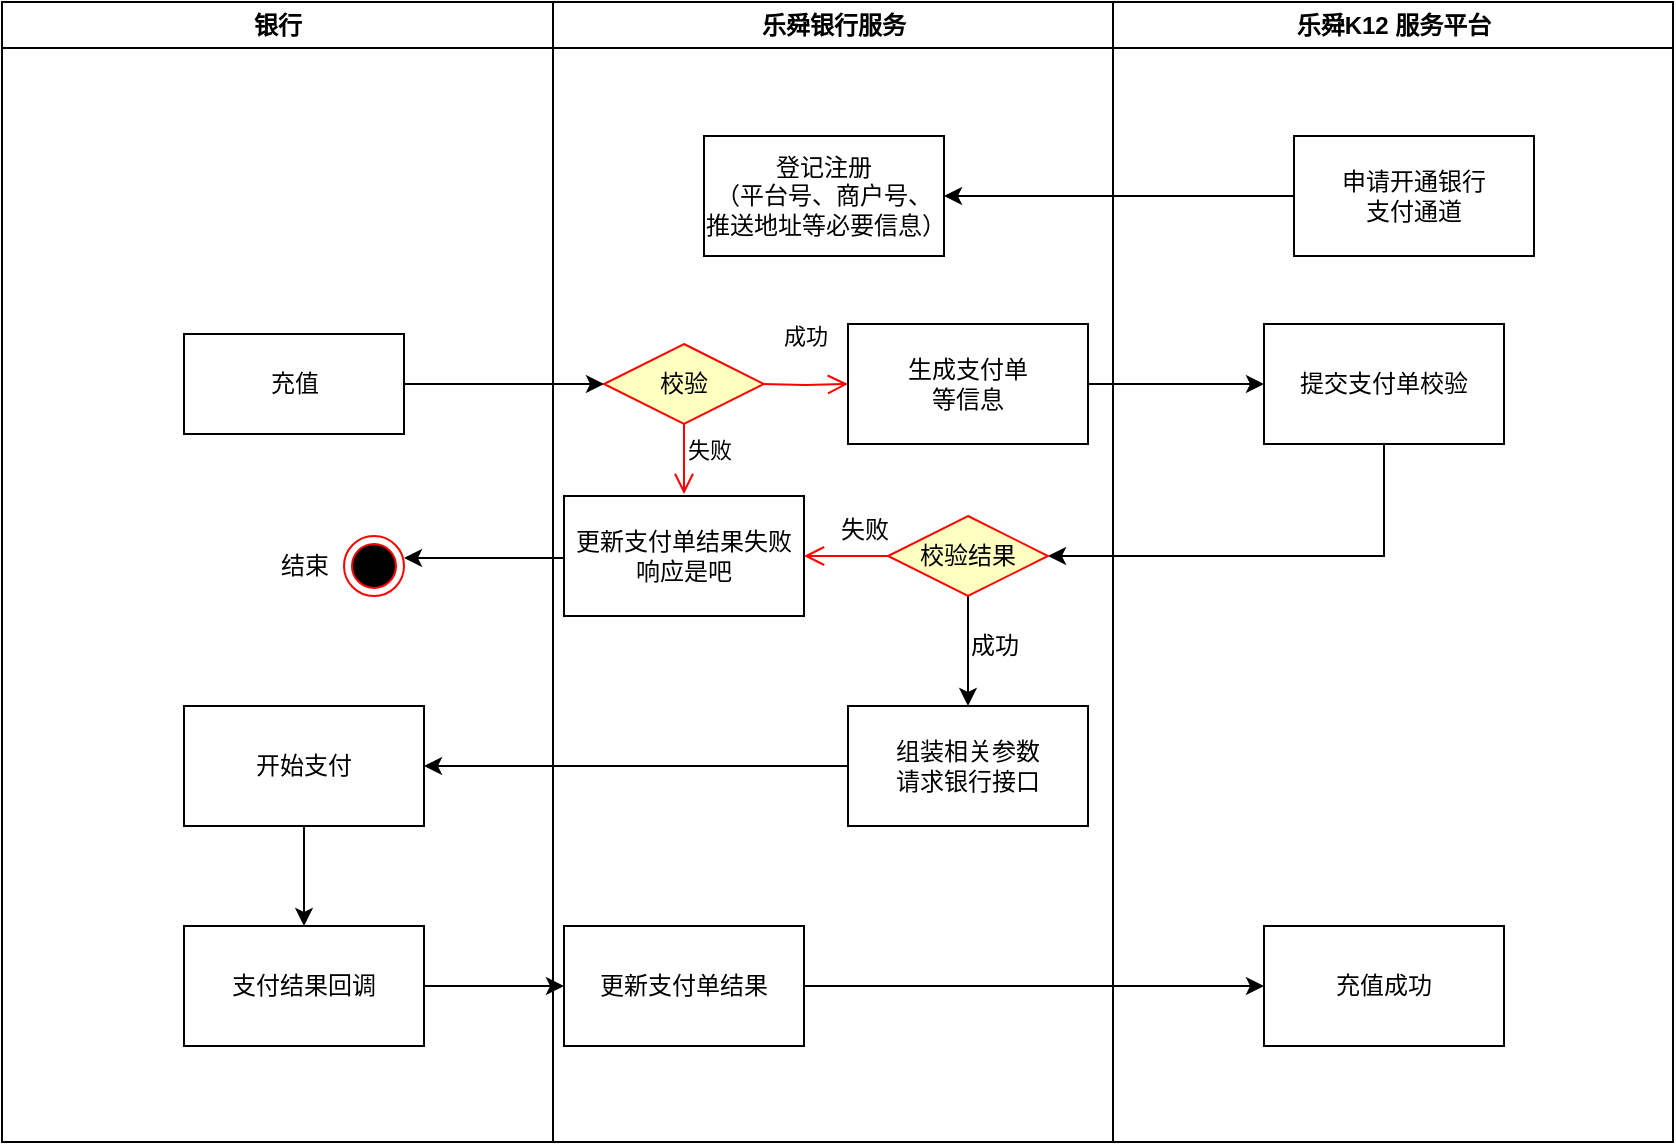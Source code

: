 <mxfile version="20.2.3" type="github">
  <diagram name="Page-1" id="e7e014a7-5840-1c2e-5031-d8a46d1fe8dd">
    <mxGraphModel dx="1002" dy="751" grid="1" gridSize="10" guides="1" tooltips="1" connect="1" arrows="1" fold="1" page="1" pageScale="1" pageWidth="1169" pageHeight="826" background="none" math="0" shadow="0">
      <root>
        <mxCell id="0" />
        <mxCell id="1" parent="0" />
        <mxCell id="2" value="银行" style="swimlane;whiteSpace=wrap;startSize=23;shadow=0;" parent="1" vertex="1">
          <mxGeometry x="169" y="128" width="275.5" height="570" as="geometry" />
        </mxCell>
        <mxCell id="CT-FRNJOSpLmzu2k3ldo-54" value="充值" style="html=1;" parent="2" vertex="1">
          <mxGeometry x="91" y="166" width="110" height="50" as="geometry" />
        </mxCell>
        <mxCell id="CT-FRNJOSpLmzu2k3ldo-99" value="支付结果回调" style="whiteSpace=wrap;html=1;fillColor=rgb(255, 255, 255);strokeColor=rgb(0, 0, 0);fontColor=rgb(0, 0, 0);rounded=0;" parent="2" vertex="1">
          <mxGeometry x="91" y="462" width="120" height="60" as="geometry" />
        </mxCell>
        <mxCell id="drnLiBqFXONe8XwmP5iY-4" value="" style="edgeStyle=orthogonalEdgeStyle;rounded=0;orthogonalLoop=1;jettySize=auto;html=1;" edge="1" parent="2" source="CT-FRNJOSpLmzu2k3ldo-113" target="CT-FRNJOSpLmzu2k3ldo-99">
          <mxGeometry relative="1" as="geometry" />
        </mxCell>
        <mxCell id="CT-FRNJOSpLmzu2k3ldo-113" value="开始支付" style="whiteSpace=wrap;html=1;fillColor=rgb(255, 255, 255);strokeColor=rgb(0, 0, 0);fontColor=rgb(0, 0, 0);rounded=0;" parent="2" vertex="1">
          <mxGeometry x="91" y="352" width="120" height="60" as="geometry" />
        </mxCell>
        <mxCell id="drnLiBqFXONe8XwmP5iY-9" value="" style="ellipse;html=1;shape=endState;fillColor=#000000;strokeColor=#ff0000;" vertex="1" parent="2">
          <mxGeometry x="171" y="267" width="30" height="30" as="geometry" />
        </mxCell>
        <mxCell id="drnLiBqFXONe8XwmP5iY-10" value="结束" style="text;html=1;align=center;verticalAlign=middle;resizable=0;points=[];autosize=1;strokeColor=none;fillColor=none;" vertex="1" parent="2">
          <mxGeometry x="126" y="267" width="50" height="30" as="geometry" />
        </mxCell>
        <mxCell id="3" value="乐舜银行服务" style="swimlane;whiteSpace=wrap;startSize=23;" parent="1" vertex="1">
          <mxGeometry x="444.5" y="128" width="280" height="570" as="geometry" />
        </mxCell>
        <mxCell id="CT-FRNJOSpLmzu2k3ldo-50" value="登记注册&lt;br&gt;（平台号、商户号、推送地址等必要信息）" style="whiteSpace=wrap;html=1;fillColor=rgb(255, 255, 255);strokeColor=rgb(0, 0, 0);fontColor=rgb(0, 0, 0);rounded=0;" parent="3" vertex="1">
          <mxGeometry x="75.5" y="67" width="120" height="60" as="geometry" />
        </mxCell>
        <mxCell id="CT-FRNJOSpLmzu2k3ldo-69" value="校验" style="rhombus;whiteSpace=wrap;html=1;fillColor=#ffffc0;strokeColor=#ff0000;" parent="3" vertex="1">
          <mxGeometry x="25.5" y="171" width="80" height="40" as="geometry" />
        </mxCell>
        <mxCell id="CT-FRNJOSpLmzu2k3ldo-70" value="成功" style="edgeStyle=orthogonalEdgeStyle;html=1;align=left;verticalAlign=bottom;endArrow=open;endSize=8;strokeColor=#ff0000;rounded=0;entryX=0;entryY=0.5;entryDx=0;entryDy=0;" parent="3" target="CT-FRNJOSpLmzu2k3ldo-72" edge="1">
          <mxGeometry x="-0.6" y="15" relative="1" as="geometry">
            <mxPoint x="154.5" y="191" as="targetPoint" />
            <mxPoint x="104.5" y="191" as="sourcePoint" />
            <mxPoint as="offset" />
          </mxGeometry>
        </mxCell>
        <mxCell id="CT-FRNJOSpLmzu2k3ldo-71" value="失败" style="edgeStyle=orthogonalEdgeStyle;html=1;align=left;verticalAlign=top;endArrow=open;endSize=8;strokeColor=#ff0000;rounded=0;" parent="3" source="CT-FRNJOSpLmzu2k3ldo-69" edge="1">
          <mxGeometry x="-1" relative="1" as="geometry">
            <mxPoint x="65.5" y="246" as="targetPoint" />
          </mxGeometry>
        </mxCell>
        <mxCell id="CT-FRNJOSpLmzu2k3ldo-72" value="生成支付单&lt;br&gt;等信息" style="rounded=0;whiteSpace=wrap;html=1;" parent="3" vertex="1">
          <mxGeometry x="147.5" y="161" width="120" height="60" as="geometry" />
        </mxCell>
        <mxCell id="CT-FRNJOSpLmzu2k3ldo-106" value="组装相关参数&lt;br&gt;请求银行接口" style="rounded=0;whiteSpace=wrap;html=1;" parent="3" vertex="1">
          <mxGeometry x="147.5" y="352" width="120" height="60" as="geometry" />
        </mxCell>
        <mxCell id="CT-FRNJOSpLmzu2k3ldo-101" value="更新支付单结果" style="whiteSpace=wrap;html=1;fillColor=rgb(255, 255, 255);strokeColor=rgb(0, 0, 0);fontColor=rgb(0, 0, 0);rounded=0;" parent="3" vertex="1">
          <mxGeometry x="5.5" y="462" width="120" height="60" as="geometry" />
        </mxCell>
        <mxCell id="CT-FRNJOSpLmzu2k3ldo-108" value="成功" style="text;html=1;align=center;verticalAlign=middle;resizable=0;points=[];autosize=1;strokeColor=none;fillColor=none;" parent="3" vertex="1">
          <mxGeometry x="195.5" y="307" width="50" height="30" as="geometry" />
        </mxCell>
        <mxCell id="4" value="乐舜K12 服务平台" style="swimlane;whiteSpace=wrap" parent="1" vertex="1">
          <mxGeometry x="724.5" y="128" width="280" height="570" as="geometry" />
        </mxCell>
        <mxCell id="CT-FRNJOSpLmzu2k3ldo-49" value="申请开通银行&lt;br&gt;支付通道" style="rounded=0;whiteSpace=wrap;html=1;" parent="4" vertex="1">
          <mxGeometry x="90.5" y="67" width="120" height="60" as="geometry" />
        </mxCell>
        <mxCell id="CT-FRNJOSpLmzu2k3ldo-76" value="提交支付单校验" style="whiteSpace=wrap;html=1;fillColor=rgb(255, 255, 255);strokeColor=rgb(0, 0, 0);fontColor=rgb(0, 0, 0);rounded=0;" parent="4" vertex="1">
          <mxGeometry x="75.5" y="161" width="120" height="60" as="geometry" />
        </mxCell>
        <mxCell id="drnLiBqFXONe8XwmP5iY-8" value="充值成功" style="rounded=0;whiteSpace=wrap;html=1;" vertex="1" parent="4">
          <mxGeometry x="75.5" y="462" width="120" height="60" as="geometry" />
        </mxCell>
        <mxCell id="CT-FRNJOSpLmzu2k3ldo-51" value="" style="edgeStyle=orthogonalEdgeStyle;rounded=0;orthogonalLoop=1;jettySize=auto;html=1;" parent="1" source="CT-FRNJOSpLmzu2k3ldo-49" target="CT-FRNJOSpLmzu2k3ldo-50" edge="1">
          <mxGeometry relative="1" as="geometry" />
        </mxCell>
        <mxCell id="CT-FRNJOSpLmzu2k3ldo-61" value="" style="edgeStyle=orthogonalEdgeStyle;rounded=0;orthogonalLoop=1;jettySize=auto;html=1;" parent="1" source="CT-FRNJOSpLmzu2k3ldo-54" edge="1">
          <mxGeometry relative="1" as="geometry">
            <mxPoint x="470" y="319" as="targetPoint" />
          </mxGeometry>
        </mxCell>
        <mxCell id="CT-FRNJOSpLmzu2k3ldo-77" value="" style="edgeStyle=orthogonalEdgeStyle;rounded=0;orthogonalLoop=1;jettySize=auto;html=1;" parent="1" source="CT-FRNJOSpLmzu2k3ldo-72" target="CT-FRNJOSpLmzu2k3ldo-76" edge="1">
          <mxGeometry relative="1" as="geometry" />
        </mxCell>
        <mxCell id="CT-FRNJOSpLmzu2k3ldo-85" value="" style="edgeStyle=orthogonalEdgeStyle;rounded=0;orthogonalLoop=1;jettySize=auto;html=1;entryX=1;entryY=0.5;entryDx=0;entryDy=0;exitX=0.5;exitY=1;exitDx=0;exitDy=0;" parent="1" source="CT-FRNJOSpLmzu2k3ldo-76" target="CT-FRNJOSpLmzu2k3ldo-86" edge="1">
          <mxGeometry relative="1" as="geometry">
            <mxPoint x="710" y="443" as="targetPoint" />
          </mxGeometry>
        </mxCell>
        <mxCell id="CT-FRNJOSpLmzu2k3ldo-102" value="" style="edgeStyle=orthogonalEdgeStyle;rounded=0;orthogonalLoop=1;jettySize=auto;html=1;" parent="1" source="CT-FRNJOSpLmzu2k3ldo-99" target="CT-FRNJOSpLmzu2k3ldo-101" edge="1">
          <mxGeometry relative="1" as="geometry" />
        </mxCell>
        <mxCell id="CT-FRNJOSpLmzu2k3ldo-107" value="" style="edgeStyle=orthogonalEdgeStyle;rounded=0;orthogonalLoop=1;jettySize=auto;html=1;" parent="1" source="CT-FRNJOSpLmzu2k3ldo-86" target="CT-FRNJOSpLmzu2k3ldo-106" edge="1">
          <mxGeometry relative="1" as="geometry" />
        </mxCell>
        <mxCell id="CT-FRNJOSpLmzu2k3ldo-86" value="校验结果" style="rhombus;whiteSpace=wrap;html=1;fillColor=#ffffc0;strokeColor=#ff0000;" parent="1" vertex="1">
          <mxGeometry x="612" y="385" width="80" height="40" as="geometry" />
        </mxCell>
        <mxCell id="CT-FRNJOSpLmzu2k3ldo-88" value="" style="edgeStyle=orthogonalEdgeStyle;html=1;align=left;verticalAlign=top;endArrow=open;endSize=8;strokeColor=#ff0000;rounded=0;" parent="1" source="CT-FRNJOSpLmzu2k3ldo-86" edge="1">
          <mxGeometry x="-1" relative="1" as="geometry">
            <mxPoint x="570" y="405" as="targetPoint" />
          </mxGeometry>
        </mxCell>
        <mxCell id="CT-FRNJOSpLmzu2k3ldo-89" value="更新支付单结果失败&lt;br&gt;响应是吧" style="rounded=0;whiteSpace=wrap;html=1;" parent="1" vertex="1">
          <mxGeometry x="450" y="375" width="120" height="60" as="geometry" />
        </mxCell>
        <mxCell id="CT-FRNJOSpLmzu2k3ldo-96" value="" style="edgeStyle=orthogonalEdgeStyle;rounded=0;orthogonalLoop=1;jettySize=auto;html=1;" parent="1" edge="1">
          <mxGeometry relative="1" as="geometry">
            <mxPoint x="450" y="406" as="sourcePoint" />
            <mxPoint x="370" y="406" as="targetPoint" />
          </mxGeometry>
        </mxCell>
        <mxCell id="CT-FRNJOSpLmzu2k3ldo-103" value="失败" style="text;html=1;align=center;verticalAlign=middle;resizable=0;points=[];autosize=1;strokeColor=none;fillColor=none;" parent="1" vertex="1">
          <mxGeometry x="575" y="377" width="50" height="30" as="geometry" />
        </mxCell>
        <mxCell id="CT-FRNJOSpLmzu2k3ldo-114" value="" style="edgeStyle=orthogonalEdgeStyle;rounded=0;orthogonalLoop=1;jettySize=auto;html=1;" parent="1" source="CT-FRNJOSpLmzu2k3ldo-106" target="CT-FRNJOSpLmzu2k3ldo-113" edge="1">
          <mxGeometry relative="1" as="geometry" />
        </mxCell>
        <mxCell id="drnLiBqFXONe8XwmP5iY-7" style="edgeStyle=orthogonalEdgeStyle;rounded=0;orthogonalLoop=1;jettySize=auto;html=1;" edge="1" parent="1" source="CT-FRNJOSpLmzu2k3ldo-101">
          <mxGeometry relative="1" as="geometry">
            <mxPoint x="800" y="620" as="targetPoint" />
          </mxGeometry>
        </mxCell>
      </root>
    </mxGraphModel>
  </diagram>
</mxfile>
